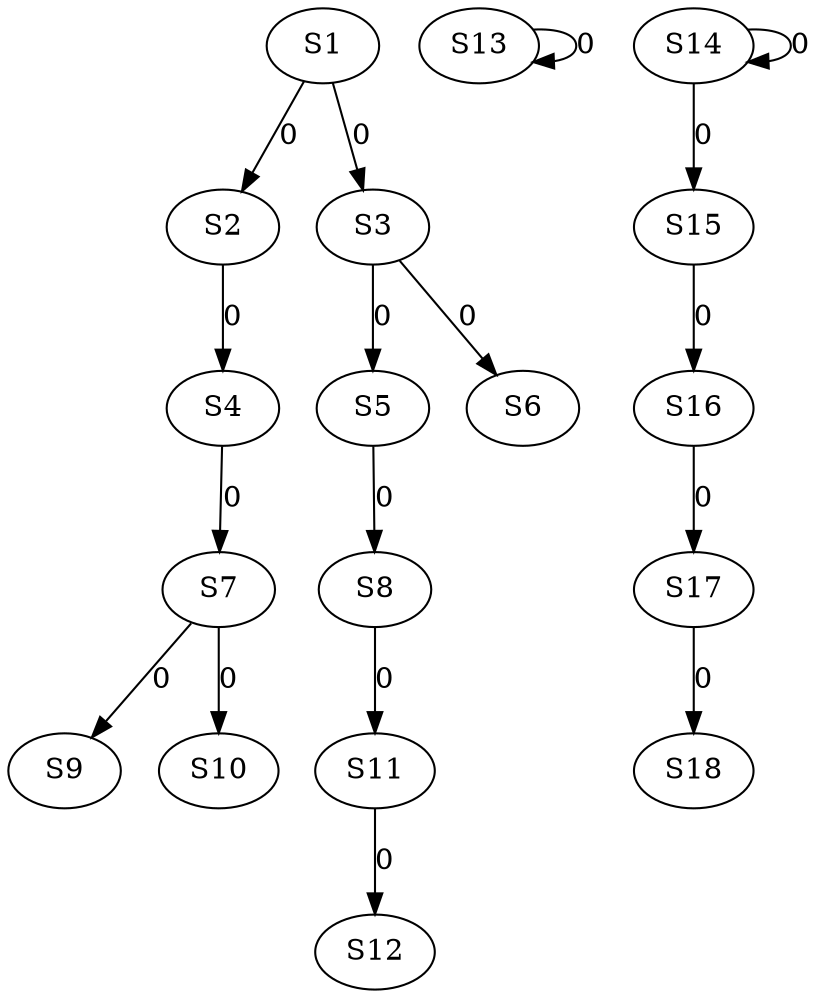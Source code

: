 strict digraph {
	S1 -> S2 [ label = 0 ];
	S1 -> S3 [ label = 0 ];
	S2 -> S4 [ label = 0 ];
	S3 -> S5 [ label = 0 ];
	S3 -> S6 [ label = 0 ];
	S4 -> S7 [ label = 0 ];
	S5 -> S8 [ label = 0 ];
	S7 -> S9 [ label = 0 ];
	S7 -> S10 [ label = 0 ];
	S8 -> S11 [ label = 0 ];
	S11 -> S12 [ label = 0 ];
	S13 -> S13 [ label = 0 ];
	S14 -> S14 [ label = 0 ];
	S14 -> S15 [ label = 0 ];
	S15 -> S16 [ label = 0 ];
	S16 -> S17 [ label = 0 ];
	S17 -> S18 [ label = 0 ];
}